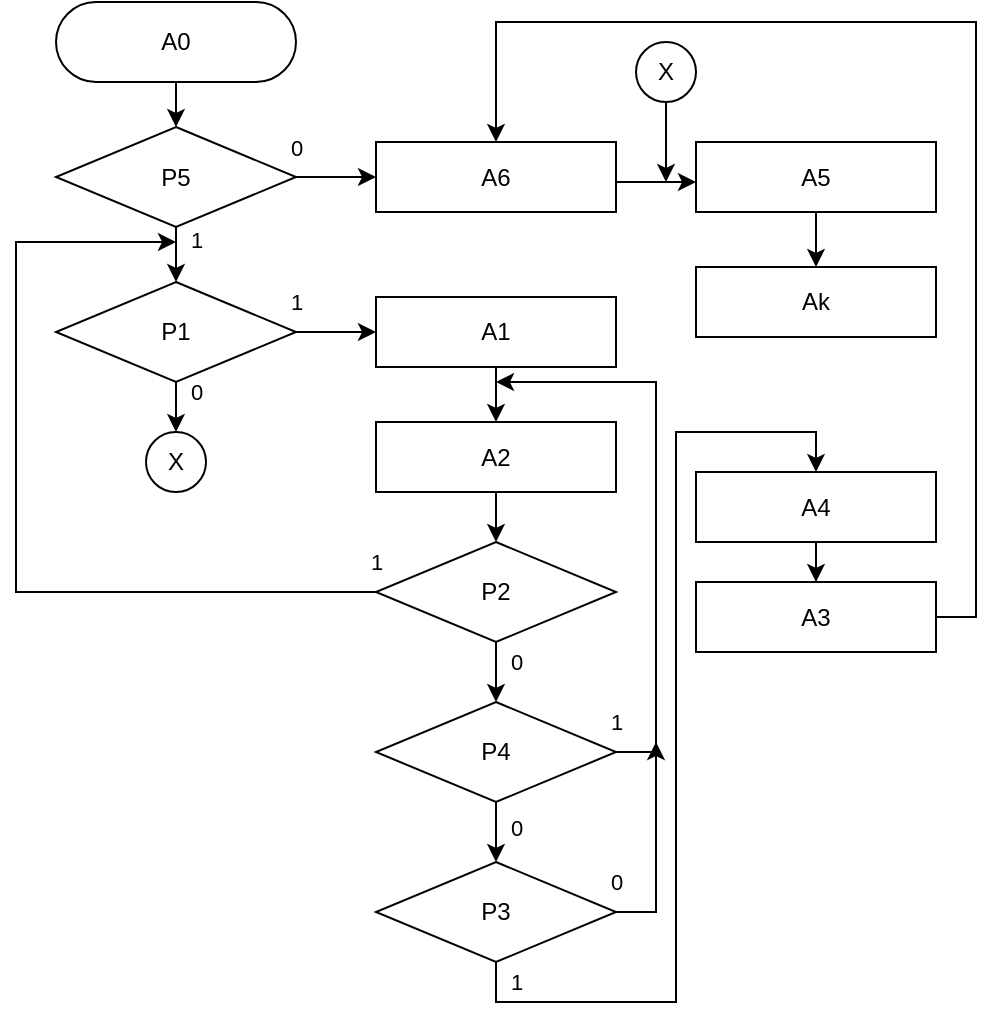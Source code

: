 <mxfile version="14.5.8" type="device"><diagram id="C5RBs43oDa-KdzZeNtuy" name="Page-1"><mxGraphModel dx="918" dy="512" grid="1" gridSize="10" guides="1" tooltips="1" connect="1" arrows="1" fold="1" page="1" pageScale="1" pageWidth="827" pageHeight="1169" math="0" shadow="0"><root><mxCell id="WIyWlLk6GJQsqaUBKTNV-0"/><mxCell id="WIyWlLk6GJQsqaUBKTNV-1" parent="WIyWlLk6GJQsqaUBKTNV-0"/><mxCell id="2ZuB2rAZbvfkvuc3ukB6-2" value="" style="edgeStyle=orthogonalEdgeStyle;rounded=0;orthogonalLoop=1;jettySize=auto;html=1;" edge="1" parent="WIyWlLk6GJQsqaUBKTNV-1" source="2ZuB2rAZbvfkvuc3ukB6-0" target="2ZuB2rAZbvfkvuc3ukB6-1"><mxGeometry relative="1" as="geometry"/></mxCell><mxCell id="2ZuB2rAZbvfkvuc3ukB6-0" value="A0" style="rounded=1;whiteSpace=wrap;html=1;arcSize=50;" vertex="1" parent="WIyWlLk6GJQsqaUBKTNV-1"><mxGeometry x="120" y="60" width="120" height="40" as="geometry"/></mxCell><mxCell id="2ZuB2rAZbvfkvuc3ukB6-4" value="1" style="edgeStyle=orthogonalEdgeStyle;rounded=0;orthogonalLoop=1;jettySize=auto;html=1;" edge="1" parent="WIyWlLk6GJQsqaUBKTNV-1" source="2ZuB2rAZbvfkvuc3ukB6-1" target="2ZuB2rAZbvfkvuc3ukB6-3"><mxGeometry x="-0.75" y="10" relative="1" as="geometry"><mxPoint as="offset"/></mxGeometry></mxCell><mxCell id="2ZuB2rAZbvfkvuc3ukB6-16" value="0" style="edgeStyle=orthogonalEdgeStyle;rounded=0;orthogonalLoop=1;jettySize=auto;html=1;" edge="1" parent="WIyWlLk6GJQsqaUBKTNV-1" source="2ZuB2rAZbvfkvuc3ukB6-1" target="2ZuB2rAZbvfkvuc3ukB6-15"><mxGeometry x="-1" y="15" relative="1" as="geometry"><mxPoint as="offset"/></mxGeometry></mxCell><mxCell id="2ZuB2rAZbvfkvuc3ukB6-1" value="P5" style="rhombus;whiteSpace=wrap;html=1;rounded=0;" vertex="1" parent="WIyWlLk6GJQsqaUBKTNV-1"><mxGeometry x="120" y="122.5" width="120" height="50" as="geometry"/></mxCell><mxCell id="2ZuB2rAZbvfkvuc3ukB6-6" value="1" style="edgeStyle=orthogonalEdgeStyle;rounded=0;orthogonalLoop=1;jettySize=auto;html=1;" edge="1" parent="WIyWlLk6GJQsqaUBKTNV-1" source="2ZuB2rAZbvfkvuc3ukB6-3" target="2ZuB2rAZbvfkvuc3ukB6-5"><mxGeometry x="-1" y="15" relative="1" as="geometry"><mxPoint as="offset"/></mxGeometry></mxCell><mxCell id="2ZuB2rAZbvfkvuc3ukB6-25" value="0" style="edgeStyle=orthogonalEdgeStyle;rounded=0;orthogonalLoop=1;jettySize=auto;html=1;" edge="1" parent="WIyWlLk6GJQsqaUBKTNV-1" source="2ZuB2rAZbvfkvuc3ukB6-3" target="2ZuB2rAZbvfkvuc3ukB6-24"><mxGeometry x="0.273" y="10" relative="1" as="geometry"><mxPoint as="offset"/></mxGeometry></mxCell><mxCell id="2ZuB2rAZbvfkvuc3ukB6-3" value="P1" style="rhombus;whiteSpace=wrap;html=1;rounded=0;" vertex="1" parent="WIyWlLk6GJQsqaUBKTNV-1"><mxGeometry x="120" y="200" width="120" height="50" as="geometry"/></mxCell><mxCell id="2ZuB2rAZbvfkvuc3ukB6-10" value="" style="edgeStyle=orthogonalEdgeStyle;rounded=0;orthogonalLoop=1;jettySize=auto;html=1;" edge="1" parent="WIyWlLk6GJQsqaUBKTNV-1" source="2ZuB2rAZbvfkvuc3ukB6-5" target="2ZuB2rAZbvfkvuc3ukB6-9"><mxGeometry relative="1" as="geometry"/></mxCell><mxCell id="2ZuB2rAZbvfkvuc3ukB6-5" value="A1" style="whiteSpace=wrap;html=1;rounded=0;" vertex="1" parent="WIyWlLk6GJQsqaUBKTNV-1"><mxGeometry x="280" y="207.5" width="120" height="35" as="geometry"/></mxCell><mxCell id="2ZuB2rAZbvfkvuc3ukB6-12" value="" style="edgeStyle=orthogonalEdgeStyle;rounded=0;orthogonalLoop=1;jettySize=auto;html=1;" edge="1" parent="WIyWlLk6GJQsqaUBKTNV-1" source="2ZuB2rAZbvfkvuc3ukB6-9" target="2ZuB2rAZbvfkvuc3ukB6-11"><mxGeometry relative="1" as="geometry"/></mxCell><mxCell id="2ZuB2rAZbvfkvuc3ukB6-9" value="A2" style="whiteSpace=wrap;html=1;rounded=0;" vertex="1" parent="WIyWlLk6GJQsqaUBKTNV-1"><mxGeometry x="280" y="270" width="120" height="35" as="geometry"/></mxCell><mxCell id="2ZuB2rAZbvfkvuc3ukB6-14" value="1" style="edgeStyle=orthogonalEdgeStyle;rounded=0;orthogonalLoop=1;jettySize=auto;html=1;exitX=0;exitY=0.5;exitDx=0;exitDy=0;" edge="1" parent="WIyWlLk6GJQsqaUBKTNV-1" source="2ZuB2rAZbvfkvuc3ukB6-11"><mxGeometry x="-1" y="-15" relative="1" as="geometry"><mxPoint x="180" y="180" as="targetPoint"/><Array as="points"><mxPoint x="100" y="355"/><mxPoint x="100" y="180"/></Array><mxPoint as="offset"/></mxGeometry></mxCell><mxCell id="2ZuB2rAZbvfkvuc3ukB6-30" value="0" style="edgeStyle=orthogonalEdgeStyle;rounded=0;orthogonalLoop=1;jettySize=auto;html=1;" edge="1" parent="WIyWlLk6GJQsqaUBKTNV-1" source="2ZuB2rAZbvfkvuc3ukB6-11" target="2ZuB2rAZbvfkvuc3ukB6-29"><mxGeometry x="0.2" y="10" relative="1" as="geometry"><mxPoint as="offset"/></mxGeometry></mxCell><mxCell id="2ZuB2rAZbvfkvuc3ukB6-11" value="P2" style="rhombus;whiteSpace=wrap;html=1;rounded=0;" vertex="1" parent="WIyWlLk6GJQsqaUBKTNV-1"><mxGeometry x="280" y="330" width="120" height="50" as="geometry"/></mxCell><mxCell id="2ZuB2rAZbvfkvuc3ukB6-19" value="" style="edgeStyle=orthogonalEdgeStyle;rounded=0;orthogonalLoop=1;jettySize=auto;html=1;" edge="1" parent="WIyWlLk6GJQsqaUBKTNV-1" source="2ZuB2rAZbvfkvuc3ukB6-15" target="2ZuB2rAZbvfkvuc3ukB6-18"><mxGeometry relative="1" as="geometry"><Array as="points"><mxPoint x="410" y="150"/><mxPoint x="410" y="150"/></Array></mxGeometry></mxCell><mxCell id="2ZuB2rAZbvfkvuc3ukB6-15" value="A6" style="whiteSpace=wrap;html=1;rounded=0;" vertex="1" parent="WIyWlLk6GJQsqaUBKTNV-1"><mxGeometry x="280" y="130" width="120" height="35" as="geometry"/></mxCell><mxCell id="2ZuB2rAZbvfkvuc3ukB6-21" value="" style="edgeStyle=orthogonalEdgeStyle;rounded=0;orthogonalLoop=1;jettySize=auto;html=1;" edge="1" parent="WIyWlLk6GJQsqaUBKTNV-1" source="2ZuB2rAZbvfkvuc3ukB6-18" target="2ZuB2rAZbvfkvuc3ukB6-20"><mxGeometry relative="1" as="geometry"/></mxCell><mxCell id="2ZuB2rAZbvfkvuc3ukB6-18" value="A5" style="whiteSpace=wrap;html=1;rounded=0;" vertex="1" parent="WIyWlLk6GJQsqaUBKTNV-1"><mxGeometry x="440" y="130" width="120" height="35" as="geometry"/></mxCell><mxCell id="2ZuB2rAZbvfkvuc3ukB6-20" value="Ak" style="whiteSpace=wrap;html=1;rounded=0;" vertex="1" parent="WIyWlLk6GJQsqaUBKTNV-1"><mxGeometry x="440" y="192.5" width="120" height="35" as="geometry"/></mxCell><mxCell id="2ZuB2rAZbvfkvuc3ukB6-24" value="X" style="ellipse;whiteSpace=wrap;html=1;aspect=fixed;rounded=0;" vertex="1" parent="WIyWlLk6GJQsqaUBKTNV-1"><mxGeometry x="165" y="275" width="30" height="30" as="geometry"/></mxCell><mxCell id="2ZuB2rAZbvfkvuc3ukB6-27" value="" style="edgeStyle=orthogonalEdgeStyle;rounded=0;orthogonalLoop=1;jettySize=auto;html=1;" edge="1" parent="WIyWlLk6GJQsqaUBKTNV-1" source="2ZuB2rAZbvfkvuc3ukB6-26"><mxGeometry relative="1" as="geometry"><mxPoint x="425" y="150" as="targetPoint"/></mxGeometry></mxCell><mxCell id="2ZuB2rAZbvfkvuc3ukB6-26" value="X" style="ellipse;whiteSpace=wrap;html=1;aspect=fixed;rounded=0;" vertex="1" parent="WIyWlLk6GJQsqaUBKTNV-1"><mxGeometry x="410" y="80" width="30" height="30" as="geometry"/></mxCell><mxCell id="2ZuB2rAZbvfkvuc3ukB6-32" value="1" style="edgeStyle=orthogonalEdgeStyle;rounded=0;orthogonalLoop=1;jettySize=auto;html=1;exitX=1;exitY=0.5;exitDx=0;exitDy=0;" edge="1" parent="WIyWlLk6GJQsqaUBKTNV-1" source="2ZuB2rAZbvfkvuc3ukB6-29"><mxGeometry x="-1" y="15" relative="1" as="geometry"><mxPoint x="340" y="250" as="targetPoint"/><Array as="points"><mxPoint x="420" y="435"/><mxPoint x="420" y="250"/></Array><mxPoint as="offset"/></mxGeometry></mxCell><mxCell id="2ZuB2rAZbvfkvuc3ukB6-34" value="0" style="edgeStyle=orthogonalEdgeStyle;rounded=0;orthogonalLoop=1;jettySize=auto;html=1;" edge="1" parent="WIyWlLk6GJQsqaUBKTNV-1" source="2ZuB2rAZbvfkvuc3ukB6-29" target="2ZuB2rAZbvfkvuc3ukB6-33"><mxGeometry x="-0.5" y="10" relative="1" as="geometry"><mxPoint as="offset"/></mxGeometry></mxCell><mxCell id="2ZuB2rAZbvfkvuc3ukB6-29" value="P4" style="rhombus;whiteSpace=wrap;html=1;rounded=0;" vertex="1" parent="WIyWlLk6GJQsqaUBKTNV-1"><mxGeometry x="280" y="410" width="120" height="50" as="geometry"/></mxCell><mxCell id="2ZuB2rAZbvfkvuc3ukB6-36" value="1" style="edgeStyle=orthogonalEdgeStyle;rounded=0;orthogonalLoop=1;jettySize=auto;html=1;entryX=0.5;entryY=0;entryDx=0;entryDy=0;exitX=0.5;exitY=1;exitDx=0;exitDy=0;" edge="1" parent="WIyWlLk6GJQsqaUBKTNV-1" source="2ZuB2rAZbvfkvuc3ukB6-33" target="2ZuB2rAZbvfkvuc3ukB6-35"><mxGeometry x="-0.959" y="10" relative="1" as="geometry"><Array as="points"><mxPoint x="340" y="560"/><mxPoint x="430" y="560"/><mxPoint x="430" y="275"/><mxPoint x="500" y="275"/></Array><mxPoint as="offset"/></mxGeometry></mxCell><mxCell id="2ZuB2rAZbvfkvuc3ukB6-42" value="0" style="edgeStyle=orthogonalEdgeStyle;rounded=0;orthogonalLoop=1;jettySize=auto;html=1;" edge="1" parent="WIyWlLk6GJQsqaUBKTNV-1" source="2ZuB2rAZbvfkvuc3ukB6-33"><mxGeometry x="-1" y="15" relative="1" as="geometry"><mxPoint x="420" y="430" as="targetPoint"/><Array as="points"><mxPoint x="420" y="515"/></Array><mxPoint as="offset"/></mxGeometry></mxCell><mxCell id="2ZuB2rAZbvfkvuc3ukB6-33" value="P3" style="rhombus;whiteSpace=wrap;html=1;rounded=0;" vertex="1" parent="WIyWlLk6GJQsqaUBKTNV-1"><mxGeometry x="280" y="490" width="120" height="50" as="geometry"/></mxCell><mxCell id="2ZuB2rAZbvfkvuc3ukB6-38" value="" style="edgeStyle=orthogonalEdgeStyle;rounded=0;orthogonalLoop=1;jettySize=auto;html=1;" edge="1" parent="WIyWlLk6GJQsqaUBKTNV-1" source="2ZuB2rAZbvfkvuc3ukB6-35" target="2ZuB2rAZbvfkvuc3ukB6-37"><mxGeometry relative="1" as="geometry"/></mxCell><mxCell id="2ZuB2rAZbvfkvuc3ukB6-35" value="A4" style="whiteSpace=wrap;html=1;rounded=0;" vertex="1" parent="WIyWlLk6GJQsqaUBKTNV-1"><mxGeometry x="440" y="295" width="120" height="35" as="geometry"/></mxCell><mxCell id="2ZuB2rAZbvfkvuc3ukB6-40" value="" style="edgeStyle=orthogonalEdgeStyle;rounded=0;orthogonalLoop=1;jettySize=auto;html=1;exitX=1;exitY=0.5;exitDx=0;exitDy=0;entryX=0.5;entryY=0;entryDx=0;entryDy=0;" edge="1" parent="WIyWlLk6GJQsqaUBKTNV-1" source="2ZuB2rAZbvfkvuc3ukB6-37" target="2ZuB2rAZbvfkvuc3ukB6-15"><mxGeometry relative="1" as="geometry"><mxPoint x="580" y="60" as="targetPoint"/><Array as="points"><mxPoint x="580" y="368"/><mxPoint x="580" y="70"/><mxPoint x="340" y="70"/></Array></mxGeometry></mxCell><mxCell id="2ZuB2rAZbvfkvuc3ukB6-37" value="A3" style="whiteSpace=wrap;html=1;rounded=0;" vertex="1" parent="WIyWlLk6GJQsqaUBKTNV-1"><mxGeometry x="440" y="350" width="120" height="35" as="geometry"/></mxCell></root></mxGraphModel></diagram></mxfile>